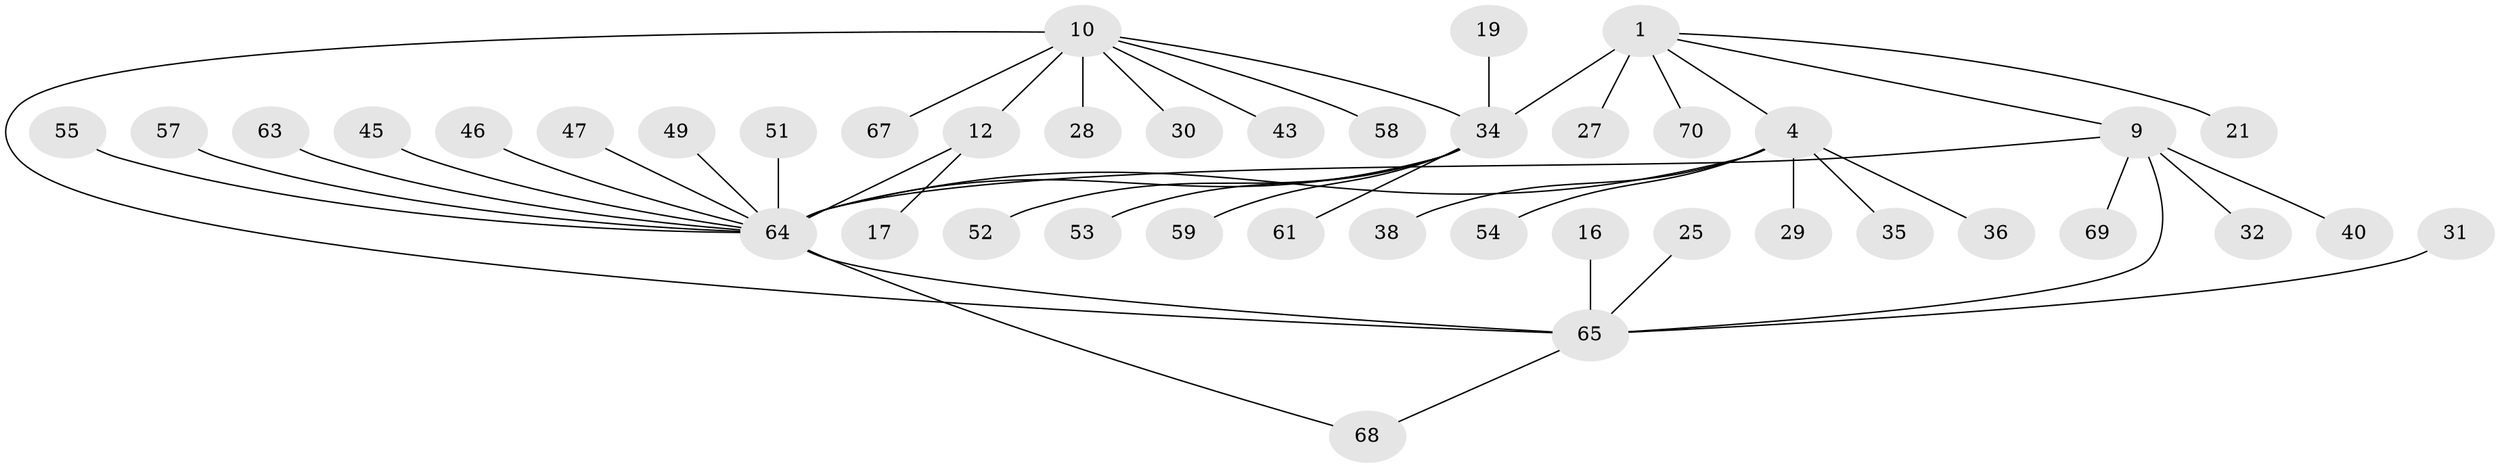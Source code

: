 // original degree distribution, {8: 0.02857142857142857, 5: 0.05714285714285714, 6: 0.04285714285714286, 4: 0.04285714285714286, 7: 0.014285714285714285, 9: 0.014285714285714285, 3: 0.05714285714285714, 11: 0.014285714285714285, 1: 0.5571428571428572, 2: 0.17142857142857143}
// Generated by graph-tools (version 1.1) at 2025/58/03/04/25 21:58:03]
// undirected, 42 vertices, 47 edges
graph export_dot {
graph [start="1"]
  node [color=gray90,style=filled];
  1;
  4;
  9;
  10;
  12 [super="+11"];
  16;
  17;
  19;
  21;
  25;
  27;
  28;
  29;
  30;
  31;
  32;
  34 [super="+22+3"];
  35;
  36;
  38;
  40 [super="+18"];
  43;
  45;
  46;
  47;
  49;
  51;
  52;
  53 [super="+50"];
  54 [super="+33"];
  55 [super="+23"];
  57;
  58;
  59;
  61;
  63 [super="+62"];
  64 [super="+56+60+15+24+26+6"];
  65 [super="+39+8"];
  67;
  68;
  69;
  70 [super="+66"];
  1 -- 4;
  1 -- 9;
  1 -- 21;
  1 -- 27;
  1 -- 34 [weight=3];
  1 -- 70;
  4 -- 29;
  4 -- 35;
  4 -- 36;
  4 -- 38;
  4 -- 54;
  4 -- 64 [weight=2];
  9 -- 32;
  9 -- 69;
  9 -- 40;
  9 -- 64;
  9 -- 65 [weight=2];
  10 -- 12 [weight=2];
  10 -- 28;
  10 -- 30;
  10 -- 43;
  10 -- 58;
  10 -- 67;
  10 -- 34;
  10 -- 65;
  12 -- 17;
  12 -- 64 [weight=2];
  16 -- 65;
  19 -- 34;
  25 -- 65;
  31 -- 65;
  34 -- 61;
  34 -- 52;
  34 -- 59;
  34 -- 53;
  34 -- 64 [weight=2];
  45 -- 64;
  46 -- 64;
  47 -- 64;
  49 -- 64;
  51 -- 64;
  55 -- 64;
  57 -- 64;
  63 -- 64;
  64 -- 65 [weight=2];
  64 -- 68;
  65 -- 68;
}
